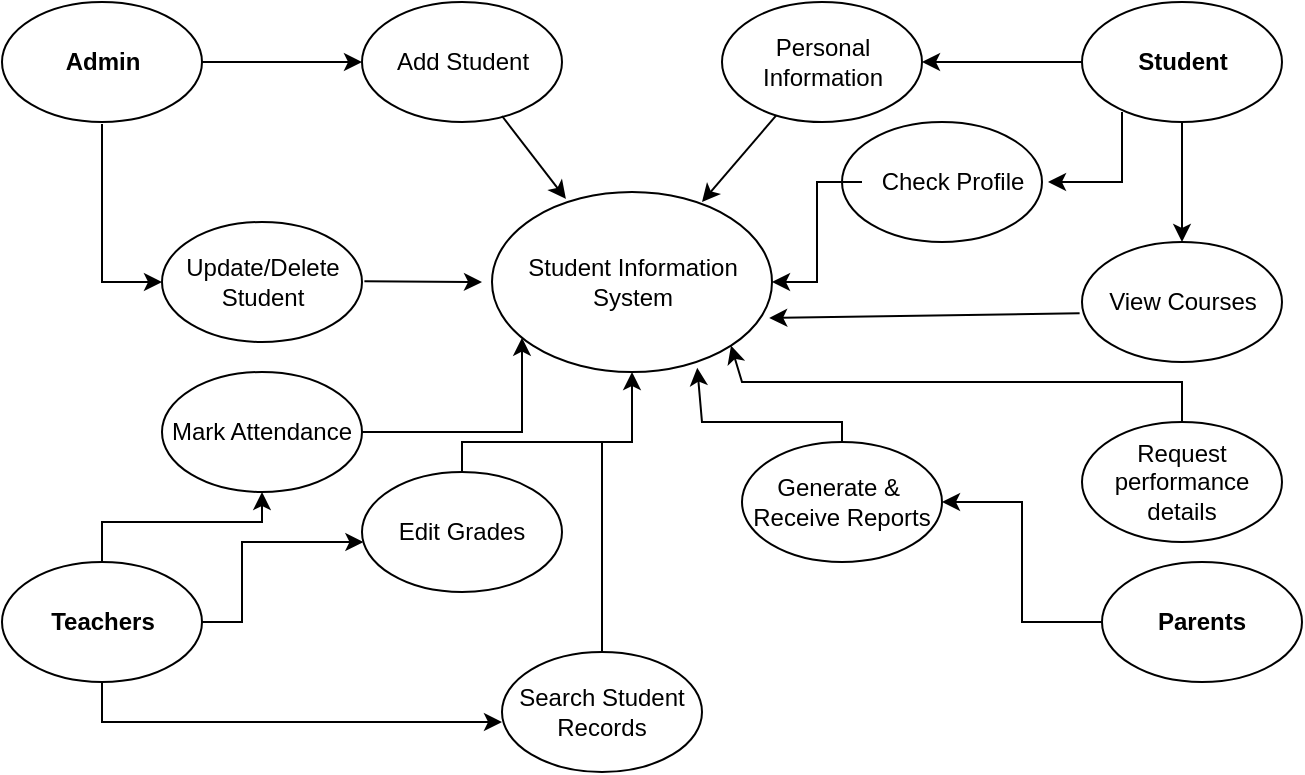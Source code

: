 <mxfile version="26.0.11">
  <diagram name="Page-1" id="8v7o7tNY0C8ccooD3l5k">
    <mxGraphModel dx="1050" dy="470" grid="1" gridSize="10" guides="1" tooltips="1" connect="1" arrows="1" fold="1" page="1" pageScale="1" pageWidth="850" pageHeight="1100" math="0" shadow="0">
      <root>
        <mxCell id="0" />
        <mxCell id="1" parent="0" />
        <mxCell id="63NC1nayP6qWvsEILFq--1" value="" style="ellipse;whiteSpace=wrap;html=1;" parent="1" vertex="1">
          <mxGeometry x="325" y="195" width="140" height="90" as="geometry" />
        </mxCell>
        <mxCell id="63NC1nayP6qWvsEILFq--2" value="Student Information&lt;div&gt;System&lt;/div&gt;" style="text;html=1;align=center;verticalAlign=middle;resizable=0;points=[];autosize=1;strokeColor=none;fillColor=none;" parent="1" vertex="1">
          <mxGeometry x="330" y="220" width="130" height="40" as="geometry" />
        </mxCell>
        <mxCell id="aHbZfQz2oxVCooL1kOht-6" value="" style="edgeStyle=orthogonalEdgeStyle;rounded=0;orthogonalLoop=1;jettySize=auto;html=1;" edge="1" parent="1" source="aHbZfQz2oxVCooL1kOht-1" target="aHbZfQz2oxVCooL1kOht-5">
          <mxGeometry relative="1" as="geometry" />
        </mxCell>
        <mxCell id="aHbZfQz2oxVCooL1kOht-1" value="" style="ellipse;whiteSpace=wrap;html=1;" vertex="1" parent="1">
          <mxGeometry x="80" y="100" width="100" height="60" as="geometry" />
        </mxCell>
        <mxCell id="aHbZfQz2oxVCooL1kOht-2" value="&lt;b&gt;Admin&lt;/b&gt;" style="text;html=1;align=center;verticalAlign=middle;resizable=0;points=[];autosize=1;strokeColor=none;fillColor=none;" vertex="1" parent="1">
          <mxGeometry x="100" y="115" width="60" height="30" as="geometry" />
        </mxCell>
        <mxCell id="aHbZfQz2oxVCooL1kOht-5" value="" style="ellipse;whiteSpace=wrap;html=1;" vertex="1" parent="1">
          <mxGeometry x="260" y="100" width="100" height="60" as="geometry" />
        </mxCell>
        <mxCell id="aHbZfQz2oxVCooL1kOht-7" value="Add Student" style="text;html=1;align=center;verticalAlign=middle;resizable=0;points=[];autosize=1;strokeColor=none;fillColor=none;" vertex="1" parent="1">
          <mxGeometry x="265" y="115" width="90" height="30" as="geometry" />
        </mxCell>
        <mxCell id="aHbZfQz2oxVCooL1kOht-8" value="" style="endArrow=classic;html=1;rounded=0;entryX=0.264;entryY=0.016;entryDx=0;entryDy=0;entryPerimeter=0;" edge="1" parent="1">
          <mxGeometry width="50" height="50" relative="1" as="geometry">
            <mxPoint x="330" y="157" as="sourcePoint" />
            <mxPoint x="361.96" y="198.44" as="targetPoint" />
          </mxGeometry>
        </mxCell>
        <mxCell id="aHbZfQz2oxVCooL1kOht-9" value="" style="endArrow=classic;html=1;rounded=0;" edge="1" parent="1" target="aHbZfQz2oxVCooL1kOht-12">
          <mxGeometry width="50" height="50" relative="1" as="geometry">
            <mxPoint x="130" y="161" as="sourcePoint" />
            <mxPoint x="130" y="290" as="targetPoint" />
            <Array as="points">
              <mxPoint x="130" y="240" />
              <mxPoint x="140" y="240" />
            </Array>
          </mxGeometry>
        </mxCell>
        <mxCell id="aHbZfQz2oxVCooL1kOht-11" value="" style="ellipse;whiteSpace=wrap;html=1;" vertex="1" parent="1">
          <mxGeometry x="160" y="210" width="100" height="60" as="geometry" />
        </mxCell>
        <mxCell id="aHbZfQz2oxVCooL1kOht-12" value="Update/Delete&lt;div&gt;Student&lt;/div&gt;" style="text;html=1;align=center;verticalAlign=middle;resizable=0;points=[];autosize=1;strokeColor=none;fillColor=none;" vertex="1" parent="1">
          <mxGeometry x="160" y="220" width="100" height="40" as="geometry" />
        </mxCell>
        <mxCell id="aHbZfQz2oxVCooL1kOht-14" value="" style="endArrow=classic;html=1;rounded=0;exitX=1.012;exitY=0.49;exitDx=0;exitDy=0;exitPerimeter=0;" edge="1" parent="1" source="aHbZfQz2oxVCooL1kOht-12">
          <mxGeometry width="50" height="50" relative="1" as="geometry">
            <mxPoint x="270" y="240" as="sourcePoint" />
            <mxPoint x="320" y="240" as="targetPoint" />
          </mxGeometry>
        </mxCell>
        <mxCell id="aHbZfQz2oxVCooL1kOht-19" value="" style="edgeStyle=orthogonalEdgeStyle;rounded=0;orthogonalLoop=1;jettySize=auto;html=1;" edge="1" parent="1" source="aHbZfQz2oxVCooL1kOht-16" target="aHbZfQz2oxVCooL1kOht-18">
          <mxGeometry relative="1" as="geometry" />
        </mxCell>
        <mxCell id="aHbZfQz2oxVCooL1kOht-37" value="" style="edgeStyle=orthogonalEdgeStyle;rounded=0;orthogonalLoop=1;jettySize=auto;html=1;" edge="1" parent="1" source="aHbZfQz2oxVCooL1kOht-16" target="aHbZfQz2oxVCooL1kOht-36">
          <mxGeometry relative="1" as="geometry" />
        </mxCell>
        <mxCell id="aHbZfQz2oxVCooL1kOht-16" value="" style="ellipse;whiteSpace=wrap;html=1;" vertex="1" parent="1">
          <mxGeometry x="620" y="100" width="100" height="60" as="geometry" />
        </mxCell>
        <mxCell id="aHbZfQz2oxVCooL1kOht-17" value="&lt;b&gt;Student&lt;/b&gt;" style="text;html=1;align=center;verticalAlign=middle;resizable=0;points=[];autosize=1;strokeColor=none;fillColor=none;" vertex="1" parent="1">
          <mxGeometry x="635" y="115" width="70" height="30" as="geometry" />
        </mxCell>
        <mxCell id="aHbZfQz2oxVCooL1kOht-18" value="" style="ellipse;whiteSpace=wrap;html=1;" vertex="1" parent="1">
          <mxGeometry x="440" y="100" width="100" height="60" as="geometry" />
        </mxCell>
        <mxCell id="aHbZfQz2oxVCooL1kOht-20" value="Personal&lt;div&gt;Information&lt;/div&gt;" style="text;html=1;align=center;verticalAlign=middle;resizable=0;points=[];autosize=1;strokeColor=none;fillColor=none;" vertex="1" parent="1">
          <mxGeometry x="450" y="110" width="80" height="40" as="geometry" />
        </mxCell>
        <mxCell id="aHbZfQz2oxVCooL1kOht-21" value="" style="endArrow=classic;html=1;rounded=0;" edge="1" parent="1" source="aHbZfQz2oxVCooL1kOht-18">
          <mxGeometry width="50" height="50" relative="1" as="geometry">
            <mxPoint x="450" y="155" as="sourcePoint" />
            <mxPoint x="430" y="200" as="targetPoint" />
          </mxGeometry>
        </mxCell>
        <mxCell id="aHbZfQz2oxVCooL1kOht-42" value="" style="edgeStyle=orthogonalEdgeStyle;rounded=0;orthogonalLoop=1;jettySize=auto;html=1;" edge="1" parent="1" source="aHbZfQz2oxVCooL1kOht-22" target="aHbZfQz2oxVCooL1kOht-27">
          <mxGeometry relative="1" as="geometry">
            <Array as="points">
              <mxPoint x="130" y="360" />
              <mxPoint x="210" y="360" />
            </Array>
          </mxGeometry>
        </mxCell>
        <mxCell id="aHbZfQz2oxVCooL1kOht-45" value="" style="edgeStyle=orthogonalEdgeStyle;rounded=0;orthogonalLoop=1;jettySize=auto;html=1;" edge="1" parent="1" source="aHbZfQz2oxVCooL1kOht-22" target="aHbZfQz2oxVCooL1kOht-44">
          <mxGeometry relative="1" as="geometry">
            <Array as="points">
              <mxPoint x="200" y="410" />
              <mxPoint x="200" y="370" />
            </Array>
          </mxGeometry>
        </mxCell>
        <mxCell id="aHbZfQz2oxVCooL1kOht-22" value="" style="ellipse;whiteSpace=wrap;html=1;" vertex="1" parent="1">
          <mxGeometry x="80" y="380" width="100" height="60" as="geometry" />
        </mxCell>
        <mxCell id="aHbZfQz2oxVCooL1kOht-23" value="&lt;b&gt;Teachers&lt;/b&gt;" style="text;html=1;align=center;verticalAlign=middle;resizable=0;points=[];autosize=1;strokeColor=none;fillColor=none;" vertex="1" parent="1">
          <mxGeometry x="90" y="395" width="80" height="30" as="geometry" />
        </mxCell>
        <mxCell id="aHbZfQz2oxVCooL1kOht-43" value="" style="edgeStyle=orthogonalEdgeStyle;rounded=0;orthogonalLoop=1;jettySize=auto;html=1;" edge="1" parent="1" source="aHbZfQz2oxVCooL1kOht-27" target="63NC1nayP6qWvsEILFq--1">
          <mxGeometry relative="1" as="geometry">
            <Array as="points">
              <mxPoint x="340" y="315" />
            </Array>
          </mxGeometry>
        </mxCell>
        <mxCell id="aHbZfQz2oxVCooL1kOht-27" value="Mark Attendance" style="ellipse;whiteSpace=wrap;html=1;" vertex="1" parent="1">
          <mxGeometry x="160" y="285" width="100" height="60" as="geometry" />
        </mxCell>
        <mxCell id="aHbZfQz2oxVCooL1kOht-32" value="" style="ellipse;whiteSpace=wrap;html=1;" vertex="1" parent="1">
          <mxGeometry x="500" y="160" width="100" height="60" as="geometry" />
        </mxCell>
        <mxCell id="aHbZfQz2oxVCooL1kOht-35" style="edgeStyle=orthogonalEdgeStyle;rounded=0;orthogonalLoop=1;jettySize=auto;html=1;entryX=1;entryY=0.5;entryDx=0;entryDy=0;" edge="1" parent="1" source="aHbZfQz2oxVCooL1kOht-34" target="63NC1nayP6qWvsEILFq--1">
          <mxGeometry relative="1" as="geometry" />
        </mxCell>
        <mxCell id="aHbZfQz2oxVCooL1kOht-34" value="Check Profile" style="text;html=1;align=center;verticalAlign=middle;resizable=0;points=[];autosize=1;strokeColor=none;fillColor=none;" vertex="1" parent="1">
          <mxGeometry x="510" y="175" width="90" height="30" as="geometry" />
        </mxCell>
        <mxCell id="aHbZfQz2oxVCooL1kOht-36" value="" style="ellipse;whiteSpace=wrap;html=1;" vertex="1" parent="1">
          <mxGeometry x="620" y="220" width="100" height="60" as="geometry" />
        </mxCell>
        <mxCell id="aHbZfQz2oxVCooL1kOht-38" value="View Courses" style="text;html=1;align=center;verticalAlign=middle;resizable=0;points=[];autosize=1;strokeColor=none;fillColor=none;" vertex="1" parent="1">
          <mxGeometry x="620" y="235" width="100" height="30" as="geometry" />
        </mxCell>
        <mxCell id="aHbZfQz2oxVCooL1kOht-39" value="" style="endArrow=classic;html=1;rounded=0;exitX=-0.012;exitY=0.687;exitDx=0;exitDy=0;exitPerimeter=0;entryX=0.99;entryY=0.7;entryDx=0;entryDy=0;entryPerimeter=0;" edge="1" parent="1" source="aHbZfQz2oxVCooL1kOht-38" target="63NC1nayP6qWvsEILFq--1">
          <mxGeometry width="50" height="50" relative="1" as="geometry">
            <mxPoint x="600" y="300" as="sourcePoint" />
            <mxPoint x="464" y="260" as="targetPoint" />
            <Array as="points" />
          </mxGeometry>
        </mxCell>
        <mxCell id="aHbZfQz2oxVCooL1kOht-41" value="" style="endArrow=classic;html=1;rounded=0;" edge="1" parent="1">
          <mxGeometry width="50" height="50" relative="1" as="geometry">
            <mxPoint x="640" y="155" as="sourcePoint" />
            <mxPoint x="603" y="190" as="targetPoint" />
            <Array as="points">
              <mxPoint x="640" y="190" />
            </Array>
          </mxGeometry>
        </mxCell>
        <mxCell id="aHbZfQz2oxVCooL1kOht-46" value="" style="edgeStyle=orthogonalEdgeStyle;rounded=0;orthogonalLoop=1;jettySize=auto;html=1;entryX=0.5;entryY=1;entryDx=0;entryDy=0;" edge="1" parent="1" source="aHbZfQz2oxVCooL1kOht-44" target="63NC1nayP6qWvsEILFq--1">
          <mxGeometry relative="1" as="geometry">
            <Array as="points">
              <mxPoint x="310" y="320" />
              <mxPoint x="395" y="320" />
            </Array>
          </mxGeometry>
        </mxCell>
        <mxCell id="aHbZfQz2oxVCooL1kOht-44" value="Edit Grades" style="ellipse;whiteSpace=wrap;html=1;" vertex="1" parent="1">
          <mxGeometry x="260" y="335" width="100" height="60" as="geometry" />
        </mxCell>
        <mxCell id="aHbZfQz2oxVCooL1kOht-48" value="" style="endArrow=classic;html=1;rounded=0;exitX=0.5;exitY=1;exitDx=0;exitDy=0;" edge="1" parent="1" source="aHbZfQz2oxVCooL1kOht-22">
          <mxGeometry width="50" height="50" relative="1" as="geometry">
            <mxPoint x="130" y="450" as="sourcePoint" />
            <mxPoint x="330" y="460" as="targetPoint" />
            <Array as="points">
              <mxPoint x="130" y="460" />
            </Array>
          </mxGeometry>
        </mxCell>
        <mxCell id="aHbZfQz2oxVCooL1kOht-49" value="Search Student&lt;div&gt;Records&lt;/div&gt;" style="ellipse;whiteSpace=wrap;html=1;" vertex="1" parent="1">
          <mxGeometry x="330" y="425" width="100" height="60" as="geometry" />
        </mxCell>
        <mxCell id="aHbZfQz2oxVCooL1kOht-54" value="" style="endArrow=none;html=1;rounded=0;" edge="1" parent="1">
          <mxGeometry width="50" height="50" relative="1" as="geometry">
            <mxPoint x="380" y="425" as="sourcePoint" />
            <mxPoint x="380" y="320" as="targetPoint" />
          </mxGeometry>
        </mxCell>
        <mxCell id="aHbZfQz2oxVCooL1kOht-58" value="" style="edgeStyle=orthogonalEdgeStyle;rounded=0;orthogonalLoop=1;jettySize=auto;html=1;" edge="1" parent="1" source="aHbZfQz2oxVCooL1kOht-56" target="aHbZfQz2oxVCooL1kOht-57">
          <mxGeometry relative="1" as="geometry" />
        </mxCell>
        <mxCell id="aHbZfQz2oxVCooL1kOht-56" value="&lt;b&gt;Parents&lt;/b&gt;" style="ellipse;whiteSpace=wrap;html=1;" vertex="1" parent="1">
          <mxGeometry x="630" y="380" width="100" height="60" as="geometry" />
        </mxCell>
        <mxCell id="aHbZfQz2oxVCooL1kOht-57" value="Generate &amp;amp;&amp;nbsp;&lt;div&gt;Receive Reports&lt;/div&gt;" style="ellipse;whiteSpace=wrap;html=1;" vertex="1" parent="1">
          <mxGeometry x="450" y="320" width="100" height="60" as="geometry" />
        </mxCell>
        <mxCell id="aHbZfQz2oxVCooL1kOht-59" value="" style="endArrow=classic;html=1;rounded=0;entryX=0.733;entryY=0.976;entryDx=0;entryDy=0;entryPerimeter=0;" edge="1" parent="1" target="63NC1nayP6qWvsEILFq--1">
          <mxGeometry width="50" height="50" relative="1" as="geometry">
            <mxPoint x="500" y="320" as="sourcePoint" />
            <mxPoint x="550" y="270" as="targetPoint" />
            <Array as="points">
              <mxPoint x="500" y="310" />
              <mxPoint x="430" y="310" />
            </Array>
          </mxGeometry>
        </mxCell>
        <mxCell id="aHbZfQz2oxVCooL1kOht-64" value="Request performance details" style="ellipse;whiteSpace=wrap;html=1;" vertex="1" parent="1">
          <mxGeometry x="620" y="310" width="100" height="60" as="geometry" />
        </mxCell>
        <mxCell id="aHbZfQz2oxVCooL1kOht-65" value="" style="endArrow=classic;html=1;rounded=0;entryX=1;entryY=1;entryDx=0;entryDy=0;" edge="1" parent="1" target="63NC1nayP6qWvsEILFq--1">
          <mxGeometry width="50" height="50" relative="1" as="geometry">
            <mxPoint x="670" y="310" as="sourcePoint" />
            <mxPoint x="450" y="280" as="targetPoint" />
            <Array as="points">
              <mxPoint x="670" y="290" />
              <mxPoint x="450" y="290" />
            </Array>
          </mxGeometry>
        </mxCell>
      </root>
    </mxGraphModel>
  </diagram>
</mxfile>
